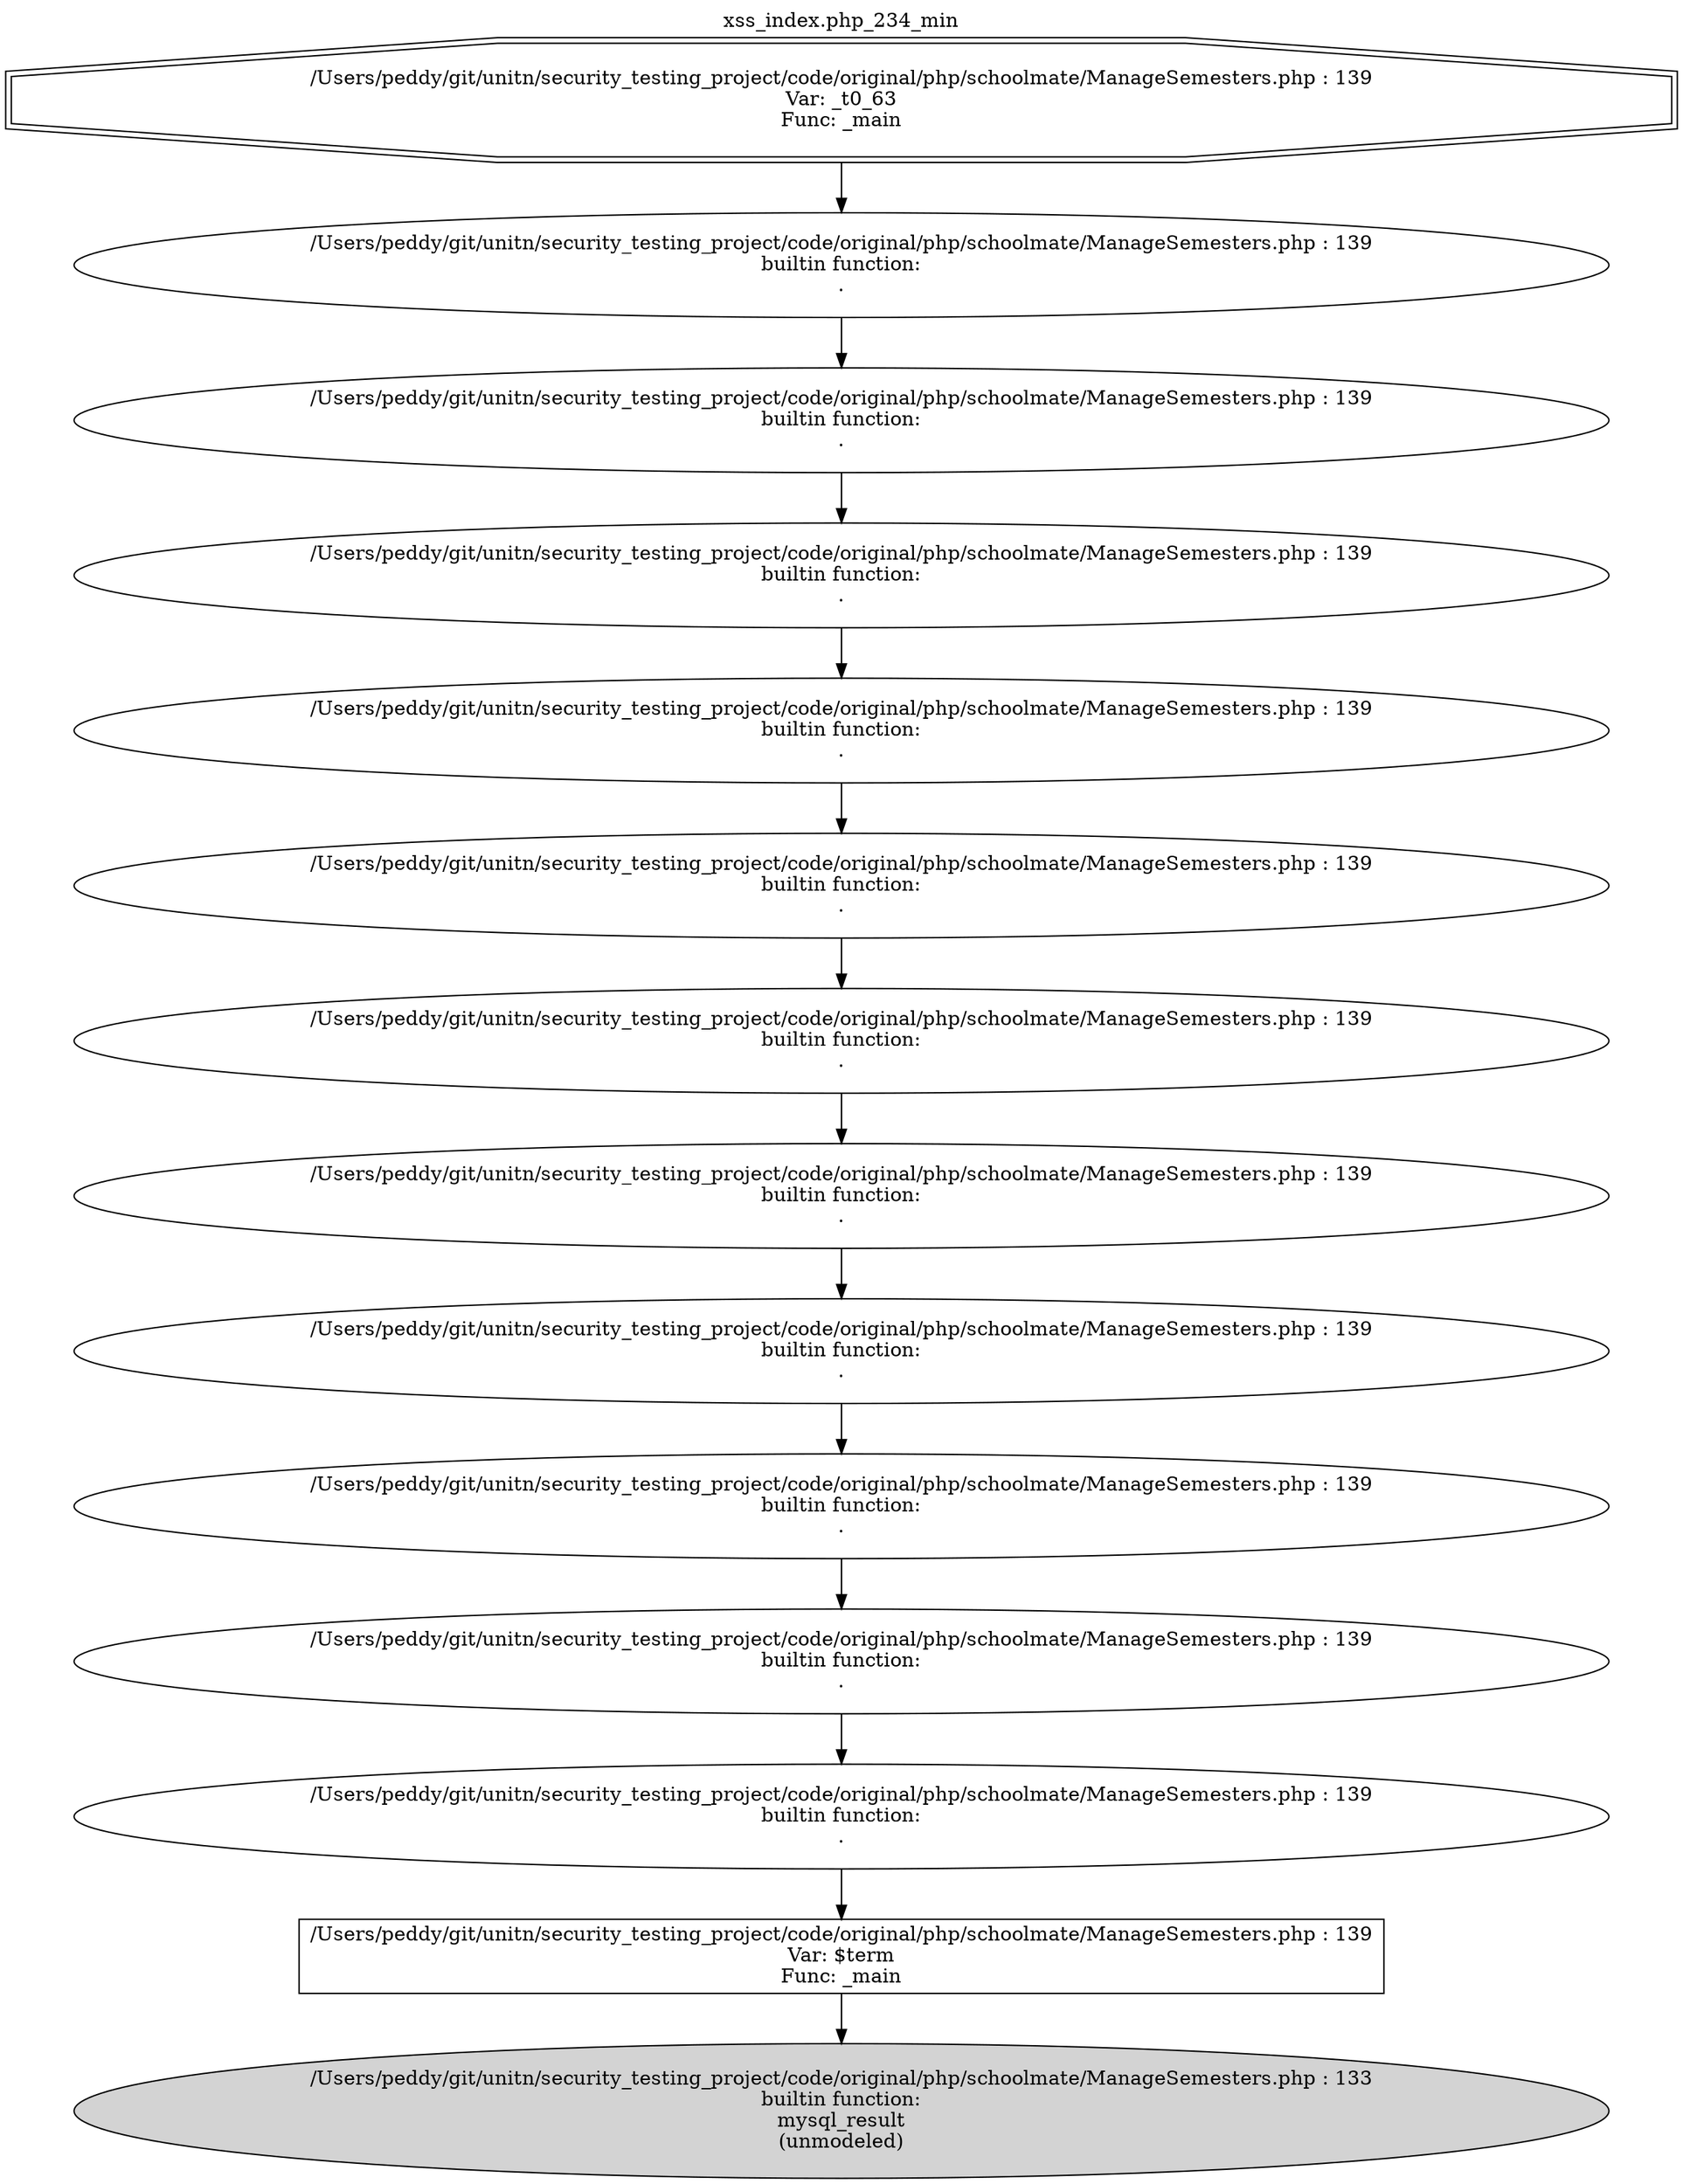digraph cfg {
  label="xss_index.php_234_min";
  labelloc=t;
  n1 [shape=doubleoctagon, label="/Users/peddy/git/unitn/security_testing_project/code/original/php/schoolmate/ManageSemesters.php : 139\nVar: _t0_63\nFunc: _main\n"];
  n2 [shape=ellipse, label="/Users/peddy/git/unitn/security_testing_project/code/original/php/schoolmate/ManageSemesters.php : 139\nbuiltin function:\n.\n"];
  n3 [shape=ellipse, label="/Users/peddy/git/unitn/security_testing_project/code/original/php/schoolmate/ManageSemesters.php : 139\nbuiltin function:\n.\n"];
  n4 [shape=ellipse, label="/Users/peddy/git/unitn/security_testing_project/code/original/php/schoolmate/ManageSemesters.php : 139\nbuiltin function:\n.\n"];
  n5 [shape=ellipse, label="/Users/peddy/git/unitn/security_testing_project/code/original/php/schoolmate/ManageSemesters.php : 139\nbuiltin function:\n.\n"];
  n6 [shape=ellipse, label="/Users/peddy/git/unitn/security_testing_project/code/original/php/schoolmate/ManageSemesters.php : 139\nbuiltin function:\n.\n"];
  n7 [shape=ellipse, label="/Users/peddy/git/unitn/security_testing_project/code/original/php/schoolmate/ManageSemesters.php : 139\nbuiltin function:\n.\n"];
  n8 [shape=ellipse, label="/Users/peddy/git/unitn/security_testing_project/code/original/php/schoolmate/ManageSemesters.php : 139\nbuiltin function:\n.\n"];
  n9 [shape=ellipse, label="/Users/peddy/git/unitn/security_testing_project/code/original/php/schoolmate/ManageSemesters.php : 139\nbuiltin function:\n.\n"];
  n10 [shape=ellipse, label="/Users/peddy/git/unitn/security_testing_project/code/original/php/schoolmate/ManageSemesters.php : 139\nbuiltin function:\n.\n"];
  n11 [shape=ellipse, label="/Users/peddy/git/unitn/security_testing_project/code/original/php/schoolmate/ManageSemesters.php : 139\nbuiltin function:\n.\n"];
  n12 [shape=ellipse, label="/Users/peddy/git/unitn/security_testing_project/code/original/php/schoolmate/ManageSemesters.php : 139\nbuiltin function:\n.\n"];
  n13 [shape=box, label="/Users/peddy/git/unitn/security_testing_project/code/original/php/schoolmate/ManageSemesters.php : 139\nVar: $term\nFunc: _main\n"];
  n14 [shape=ellipse, label="/Users/peddy/git/unitn/security_testing_project/code/original/php/schoolmate/ManageSemesters.php : 133\nbuiltin function:\nmysql_result\n(unmodeled)\n",style=filled];
  n1 -> n2;
  n2 -> n3;
  n3 -> n4;
  n4 -> n5;
  n5 -> n6;
  n6 -> n7;
  n7 -> n8;
  n8 -> n9;
  n9 -> n10;
  n10 -> n11;
  n11 -> n12;
  n12 -> n13;
  n13 -> n14;
}
